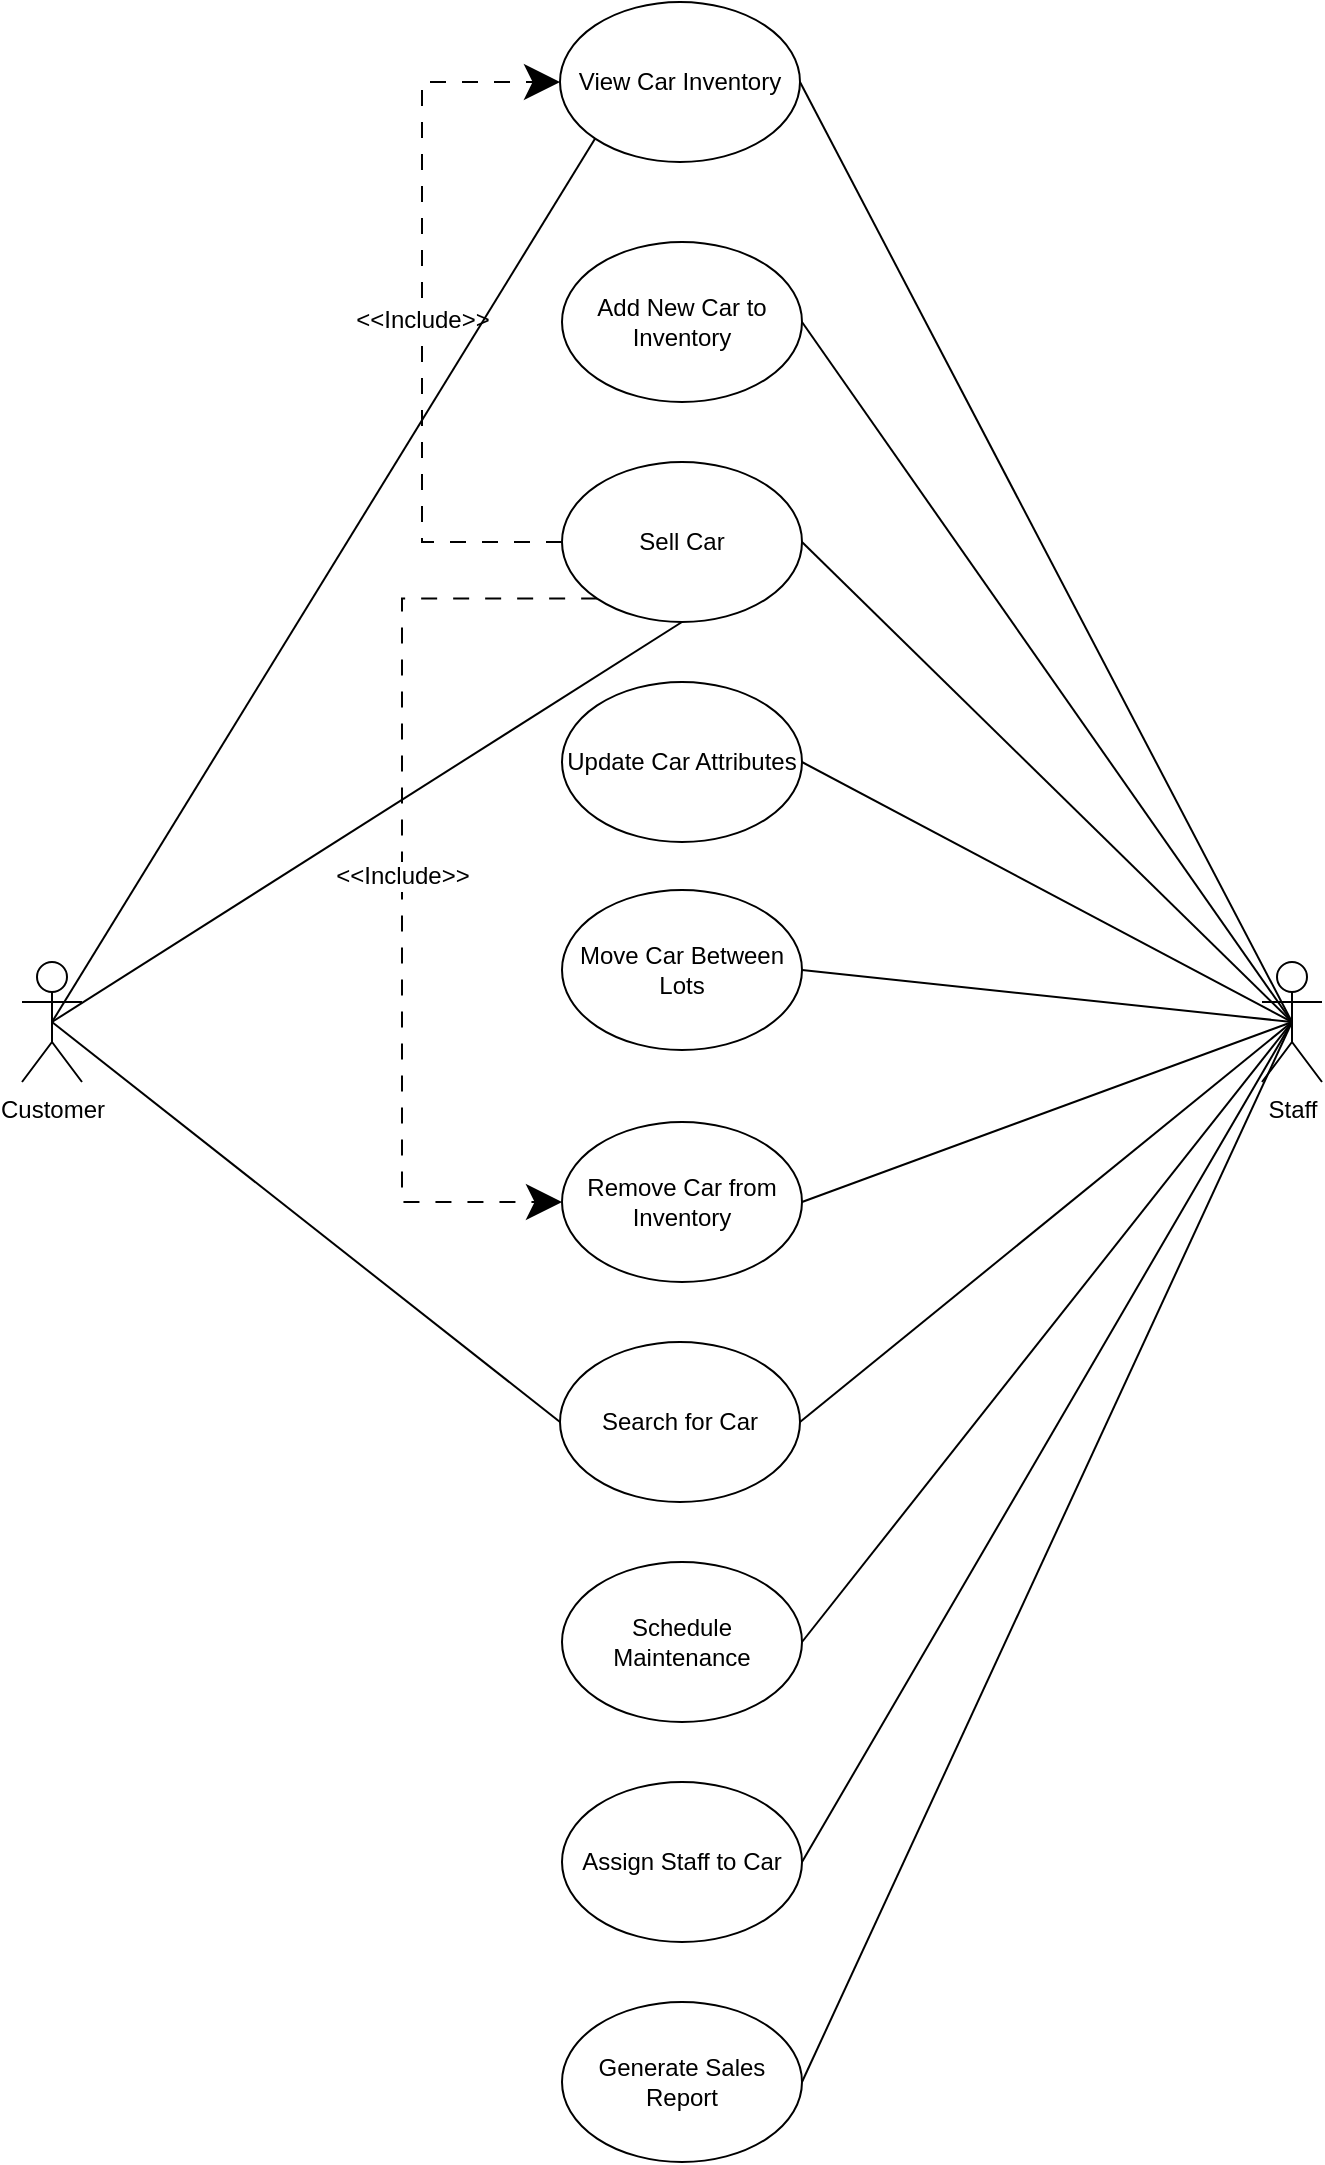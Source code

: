 <mxfile version="24.7.16">
  <diagram id="XlGwihhL-qaK_8zHMakp" name="Page-1">
    <mxGraphModel dx="1843" dy="950" grid="1" gridSize="10" guides="1" tooltips="1" connect="1" arrows="1" fold="1" page="1" pageScale="1" pageWidth="850" pageHeight="1100" math="0" shadow="0">
      <root>
        <mxCell id="0" />
        <mxCell id="1" parent="0" />
        <mxCell id="A3T9Hr-UmbLlBi7wu4KC-1" value="Customer" style="shape=umlActor;verticalLabelPosition=bottom;verticalAlign=top;html=1;outlineConnect=0;" vertex="1" parent="1">
          <mxGeometry x="110" y="490" width="30" height="60" as="geometry" />
        </mxCell>
        <mxCell id="A3T9Hr-UmbLlBi7wu4KC-2" value="Staff" style="shape=umlActor;verticalLabelPosition=bottom;verticalAlign=top;html=1;outlineConnect=0;" vertex="1" parent="1">
          <mxGeometry x="730" y="490" width="30" height="60" as="geometry" />
        </mxCell>
        <mxCell id="A3T9Hr-UmbLlBi7wu4KC-5" value="Schedule Maintenance" style="ellipse;whiteSpace=wrap;html=1;" vertex="1" parent="1">
          <mxGeometry x="380" y="790" width="120" height="80" as="geometry" />
        </mxCell>
        <mxCell id="A3T9Hr-UmbLlBi7wu4KC-6" value="Assign Staff to Car" style="ellipse;whiteSpace=wrap;html=1;" vertex="1" parent="1">
          <mxGeometry x="380" y="900" width="120" height="80" as="geometry" />
        </mxCell>
        <mxCell id="A3T9Hr-UmbLlBi7wu4KC-7" value="Search for Car" style="ellipse;whiteSpace=wrap;html=1;" vertex="1" parent="1">
          <mxGeometry x="379" y="680" width="120" height="80" as="geometry" />
        </mxCell>
        <mxCell id="A3T9Hr-UmbLlBi7wu4KC-8" value="Move Car Between Lots" style="ellipse;whiteSpace=wrap;html=1;" vertex="1" parent="1">
          <mxGeometry x="380" y="454" width="120" height="80" as="geometry" />
        </mxCell>
        <mxCell id="A3T9Hr-UmbLlBi7wu4KC-9" value="Generate Sales Report" style="ellipse;whiteSpace=wrap;html=1;" vertex="1" parent="1">
          <mxGeometry x="380" y="1010" width="120" height="80" as="geometry" />
        </mxCell>
        <mxCell id="A3T9Hr-UmbLlBi7wu4KC-10" value="Update Car Attributes" style="ellipse;whiteSpace=wrap;html=1;" vertex="1" parent="1">
          <mxGeometry x="380" y="350" width="120" height="80" as="geometry" />
        </mxCell>
        <mxCell id="A3T9Hr-UmbLlBi7wu4KC-26" style="edgeStyle=orthogonalEdgeStyle;rounded=0;orthogonalLoop=1;jettySize=auto;html=1;exitX=0;exitY=1;exitDx=0;exitDy=0;entryX=0;entryY=0.5;entryDx=0;entryDy=0;dashed=1;dashPattern=8 8;endSize=15;" edge="1" parent="1" source="A3T9Hr-UmbLlBi7wu4KC-11" target="A3T9Hr-UmbLlBi7wu4KC-13">
          <mxGeometry relative="1" as="geometry">
            <mxPoint x="370.0" y="620" as="targetPoint" />
            <mxPoint x="370.0" y="290" as="sourcePoint" />
            <Array as="points">
              <mxPoint x="300" y="308" />
              <mxPoint x="300" y="610" />
            </Array>
          </mxGeometry>
        </mxCell>
        <mxCell id="A3T9Hr-UmbLlBi7wu4KC-27" value="&lt;font style=&quot;font-size: 12px;&quot;&gt;&amp;lt;&amp;lt;Include&amp;gt;&amp;gt;&lt;/font&gt;" style="edgeLabel;html=1;align=center;verticalAlign=middle;resizable=0;points=[];" vertex="1" connectable="0" parent="A3T9Hr-UmbLlBi7wu4KC-26">
          <mxGeometry x="-0.015" relative="1" as="geometry">
            <mxPoint as="offset" />
          </mxGeometry>
        </mxCell>
        <mxCell id="A3T9Hr-UmbLlBi7wu4KC-11" value="Sell Car" style="ellipse;whiteSpace=wrap;html=1;" vertex="1" parent="1">
          <mxGeometry x="380" y="240" width="120" height="80" as="geometry" />
        </mxCell>
        <mxCell id="A3T9Hr-UmbLlBi7wu4KC-12" value="Add New Car to Inventory" style="ellipse;whiteSpace=wrap;html=1;" vertex="1" parent="1">
          <mxGeometry x="380" y="130" width="120" height="80" as="geometry" />
        </mxCell>
        <mxCell id="A3T9Hr-UmbLlBi7wu4KC-13" value="Remove Car from Inventory" style="ellipse;whiteSpace=wrap;html=1;" vertex="1" parent="1">
          <mxGeometry x="380" y="570" width="120" height="80" as="geometry" />
        </mxCell>
        <mxCell id="A3T9Hr-UmbLlBi7wu4KC-14" value="View Car Inventory" style="ellipse;whiteSpace=wrap;html=1;" vertex="1" parent="1">
          <mxGeometry x="379" y="10" width="120" height="80" as="geometry" />
        </mxCell>
        <mxCell id="A3T9Hr-UmbLlBi7wu4KC-19" style="rounded=0;orthogonalLoop=1;jettySize=auto;html=1;exitX=1;exitY=0.5;exitDx=0;exitDy=0;entryX=0.5;entryY=0.5;entryDx=0;entryDy=0;entryPerimeter=0;endArrow=none;endFill=0;" edge="1" parent="1" source="A3T9Hr-UmbLlBi7wu4KC-9" target="A3T9Hr-UmbLlBi7wu4KC-2">
          <mxGeometry relative="1" as="geometry" />
        </mxCell>
        <mxCell id="A3T9Hr-UmbLlBi7wu4KC-20" style="rounded=0;orthogonalLoop=1;jettySize=auto;html=1;exitX=1;exitY=0.5;exitDx=0;exitDy=0;entryX=0.5;entryY=0.5;entryDx=0;entryDy=0;entryPerimeter=0;endArrow=none;endFill=0;" edge="1" parent="1" source="A3T9Hr-UmbLlBi7wu4KC-6" target="A3T9Hr-UmbLlBi7wu4KC-2">
          <mxGeometry relative="1" as="geometry">
            <mxPoint x="510" y="1060" as="sourcePoint" />
            <mxPoint x="755" y="530" as="targetPoint" />
          </mxGeometry>
        </mxCell>
        <mxCell id="A3T9Hr-UmbLlBi7wu4KC-21" style="rounded=0;orthogonalLoop=1;jettySize=auto;html=1;exitX=1;exitY=0.5;exitDx=0;exitDy=0;entryX=0.5;entryY=0.5;entryDx=0;entryDy=0;entryPerimeter=0;endArrow=none;endFill=0;" edge="1" parent="1" source="A3T9Hr-UmbLlBi7wu4KC-5" target="A3T9Hr-UmbLlBi7wu4KC-2">
          <mxGeometry relative="1" as="geometry">
            <mxPoint x="520" y="1070" as="sourcePoint" />
            <mxPoint x="765" y="540" as="targetPoint" />
          </mxGeometry>
        </mxCell>
        <mxCell id="A3T9Hr-UmbLlBi7wu4KC-22" style="rounded=0;orthogonalLoop=1;jettySize=auto;html=1;exitX=0;exitY=0.5;exitDx=0;exitDy=0;entryX=0.5;entryY=0.5;entryDx=0;entryDy=0;entryPerimeter=0;endArrow=none;endFill=0;" edge="1" parent="1" source="A3T9Hr-UmbLlBi7wu4KC-7" target="A3T9Hr-UmbLlBi7wu4KC-1">
          <mxGeometry relative="1" as="geometry">
            <mxPoint y="1100" as="sourcePoint" />
            <mxPoint x="245" y="570" as="targetPoint" />
          </mxGeometry>
        </mxCell>
        <mxCell id="A3T9Hr-UmbLlBi7wu4KC-23" style="rounded=0;orthogonalLoop=1;jettySize=auto;html=1;exitX=1;exitY=0.5;exitDx=0;exitDy=0;entryX=0.5;entryY=0.5;entryDx=0;entryDy=0;entryPerimeter=0;endArrow=none;endFill=0;" edge="1" parent="1" source="A3T9Hr-UmbLlBi7wu4KC-7" target="A3T9Hr-UmbLlBi7wu4KC-2">
          <mxGeometry relative="1" as="geometry">
            <mxPoint x="540" y="1090" as="sourcePoint" />
            <mxPoint x="785" y="560" as="targetPoint" />
          </mxGeometry>
        </mxCell>
        <mxCell id="A3T9Hr-UmbLlBi7wu4KC-25" style="rounded=0;orthogonalLoop=1;jettySize=auto;html=1;exitX=1;exitY=0.5;exitDx=0;exitDy=0;endArrow=none;endFill=0;entryX=0.5;entryY=0.5;entryDx=0;entryDy=0;entryPerimeter=0;" edge="1" parent="1" source="A3T9Hr-UmbLlBi7wu4KC-13" target="A3T9Hr-UmbLlBi7wu4KC-2">
          <mxGeometry relative="1" as="geometry">
            <mxPoint x="509" y="730" as="sourcePoint" />
            <mxPoint x="650" y="520" as="targetPoint" />
          </mxGeometry>
        </mxCell>
        <mxCell id="A3T9Hr-UmbLlBi7wu4KC-28" style="rounded=0;orthogonalLoop=1;jettySize=auto;html=1;exitX=1;exitY=0.5;exitDx=0;exitDy=0;endArrow=none;endFill=0;entryX=0.5;entryY=0.5;entryDx=0;entryDy=0;entryPerimeter=0;" edge="1" parent="1" source="A3T9Hr-UmbLlBi7wu4KC-8" target="A3T9Hr-UmbLlBi7wu4KC-2">
          <mxGeometry relative="1" as="geometry">
            <mxPoint x="510" y="620" as="sourcePoint" />
            <mxPoint x="660" y="520" as="targetPoint" />
          </mxGeometry>
        </mxCell>
        <mxCell id="A3T9Hr-UmbLlBi7wu4KC-29" style="rounded=0;orthogonalLoop=1;jettySize=auto;html=1;exitX=1;exitY=0.5;exitDx=0;exitDy=0;endArrow=none;endFill=0;entryX=0.5;entryY=0.5;entryDx=0;entryDy=0;entryPerimeter=0;" edge="1" parent="1" source="A3T9Hr-UmbLlBi7wu4KC-10" target="A3T9Hr-UmbLlBi7wu4KC-2">
          <mxGeometry relative="1" as="geometry">
            <mxPoint x="520" y="630" as="sourcePoint" />
            <mxPoint x="765" y="540" as="targetPoint" />
          </mxGeometry>
        </mxCell>
        <mxCell id="A3T9Hr-UmbLlBi7wu4KC-30" style="edgeStyle=orthogonalEdgeStyle;rounded=0;orthogonalLoop=1;jettySize=auto;html=1;exitX=0;exitY=0.5;exitDx=0;exitDy=0;entryX=0;entryY=0.5;entryDx=0;entryDy=0;dashed=1;dashPattern=8 8;endSize=15;" edge="1" parent="1" source="A3T9Hr-UmbLlBi7wu4KC-11" target="A3T9Hr-UmbLlBi7wu4KC-14">
          <mxGeometry relative="1" as="geometry">
            <mxPoint x="349.0" y="60.0" as="targetPoint" />
            <mxPoint x="350.0" y="290" as="sourcePoint" />
            <Array as="points">
              <mxPoint x="310" y="280" />
              <mxPoint x="310" y="50" />
            </Array>
          </mxGeometry>
        </mxCell>
        <mxCell id="A3T9Hr-UmbLlBi7wu4KC-31" value="&lt;font style=&quot;font-size: 12px;&quot;&gt;&amp;lt;&amp;lt;Include&amp;gt;&amp;gt;&lt;/font&gt;" style="edgeLabel;html=1;align=center;verticalAlign=middle;resizable=0;points=[];" vertex="1" connectable="0" parent="A3T9Hr-UmbLlBi7wu4KC-30">
          <mxGeometry x="-0.015" relative="1" as="geometry">
            <mxPoint as="offset" />
          </mxGeometry>
        </mxCell>
        <mxCell id="A3T9Hr-UmbLlBi7wu4KC-33" style="rounded=0;orthogonalLoop=1;jettySize=auto;html=1;exitX=0.5;exitY=1;exitDx=0;exitDy=0;endArrow=none;endFill=0;entryX=0.5;entryY=0.5;entryDx=0;entryDy=0;entryPerimeter=0;" edge="1" parent="1" source="A3T9Hr-UmbLlBi7wu4KC-11" target="A3T9Hr-UmbLlBi7wu4KC-1">
          <mxGeometry relative="1" as="geometry">
            <mxPoint x="510" y="400" as="sourcePoint" />
            <mxPoint x="200" y="460" as="targetPoint" />
          </mxGeometry>
        </mxCell>
        <mxCell id="A3T9Hr-UmbLlBi7wu4KC-34" style="rounded=0;orthogonalLoop=1;jettySize=auto;html=1;exitX=1;exitY=0.5;exitDx=0;exitDy=0;endArrow=none;endFill=0;entryX=0.5;entryY=0.5;entryDx=0;entryDy=0;entryPerimeter=0;" edge="1" parent="1" source="A3T9Hr-UmbLlBi7wu4KC-11" target="A3T9Hr-UmbLlBi7wu4KC-2">
          <mxGeometry relative="1" as="geometry">
            <mxPoint x="510" y="230" as="sourcePoint" />
            <mxPoint x="740" y="340" as="targetPoint" />
          </mxGeometry>
        </mxCell>
        <mxCell id="A3T9Hr-UmbLlBi7wu4KC-35" style="rounded=0;orthogonalLoop=1;jettySize=auto;html=1;exitX=1;exitY=0.5;exitDx=0;exitDy=0;endArrow=none;endFill=0;entryX=0.5;entryY=0.5;entryDx=0;entryDy=0;entryPerimeter=0;" edge="1" parent="1" source="A3T9Hr-UmbLlBi7wu4KC-12" target="A3T9Hr-UmbLlBi7wu4KC-2">
          <mxGeometry relative="1" as="geometry">
            <mxPoint x="530" y="420" as="sourcePoint" />
            <mxPoint x="775" y="550" as="targetPoint" />
          </mxGeometry>
        </mxCell>
        <mxCell id="A3T9Hr-UmbLlBi7wu4KC-36" style="rounded=0;orthogonalLoop=1;jettySize=auto;html=1;exitX=1;exitY=0.5;exitDx=0;exitDy=0;endArrow=none;endFill=0;entryX=0.5;entryY=0.5;entryDx=0;entryDy=0;entryPerimeter=0;" edge="1" parent="1" source="A3T9Hr-UmbLlBi7wu4KC-14" target="A3T9Hr-UmbLlBi7wu4KC-2">
          <mxGeometry relative="1" as="geometry">
            <mxPoint x="605" y="180" as="sourcePoint" />
            <mxPoint x="850" y="310" as="targetPoint" />
          </mxGeometry>
        </mxCell>
        <mxCell id="A3T9Hr-UmbLlBi7wu4KC-37" style="rounded=0;orthogonalLoop=1;jettySize=auto;html=1;exitX=0;exitY=1;exitDx=0;exitDy=0;endArrow=none;endFill=0;entryX=0.5;entryY=0.5;entryDx=0;entryDy=0;entryPerimeter=0;" edge="1" parent="1" source="A3T9Hr-UmbLlBi7wu4KC-14" target="A3T9Hr-UmbLlBi7wu4KC-1">
          <mxGeometry relative="1" as="geometry">
            <mxPoint x="30" y="290" as="sourcePoint" />
            <mxPoint x="275" y="420" as="targetPoint" />
          </mxGeometry>
        </mxCell>
      </root>
    </mxGraphModel>
  </diagram>
</mxfile>
